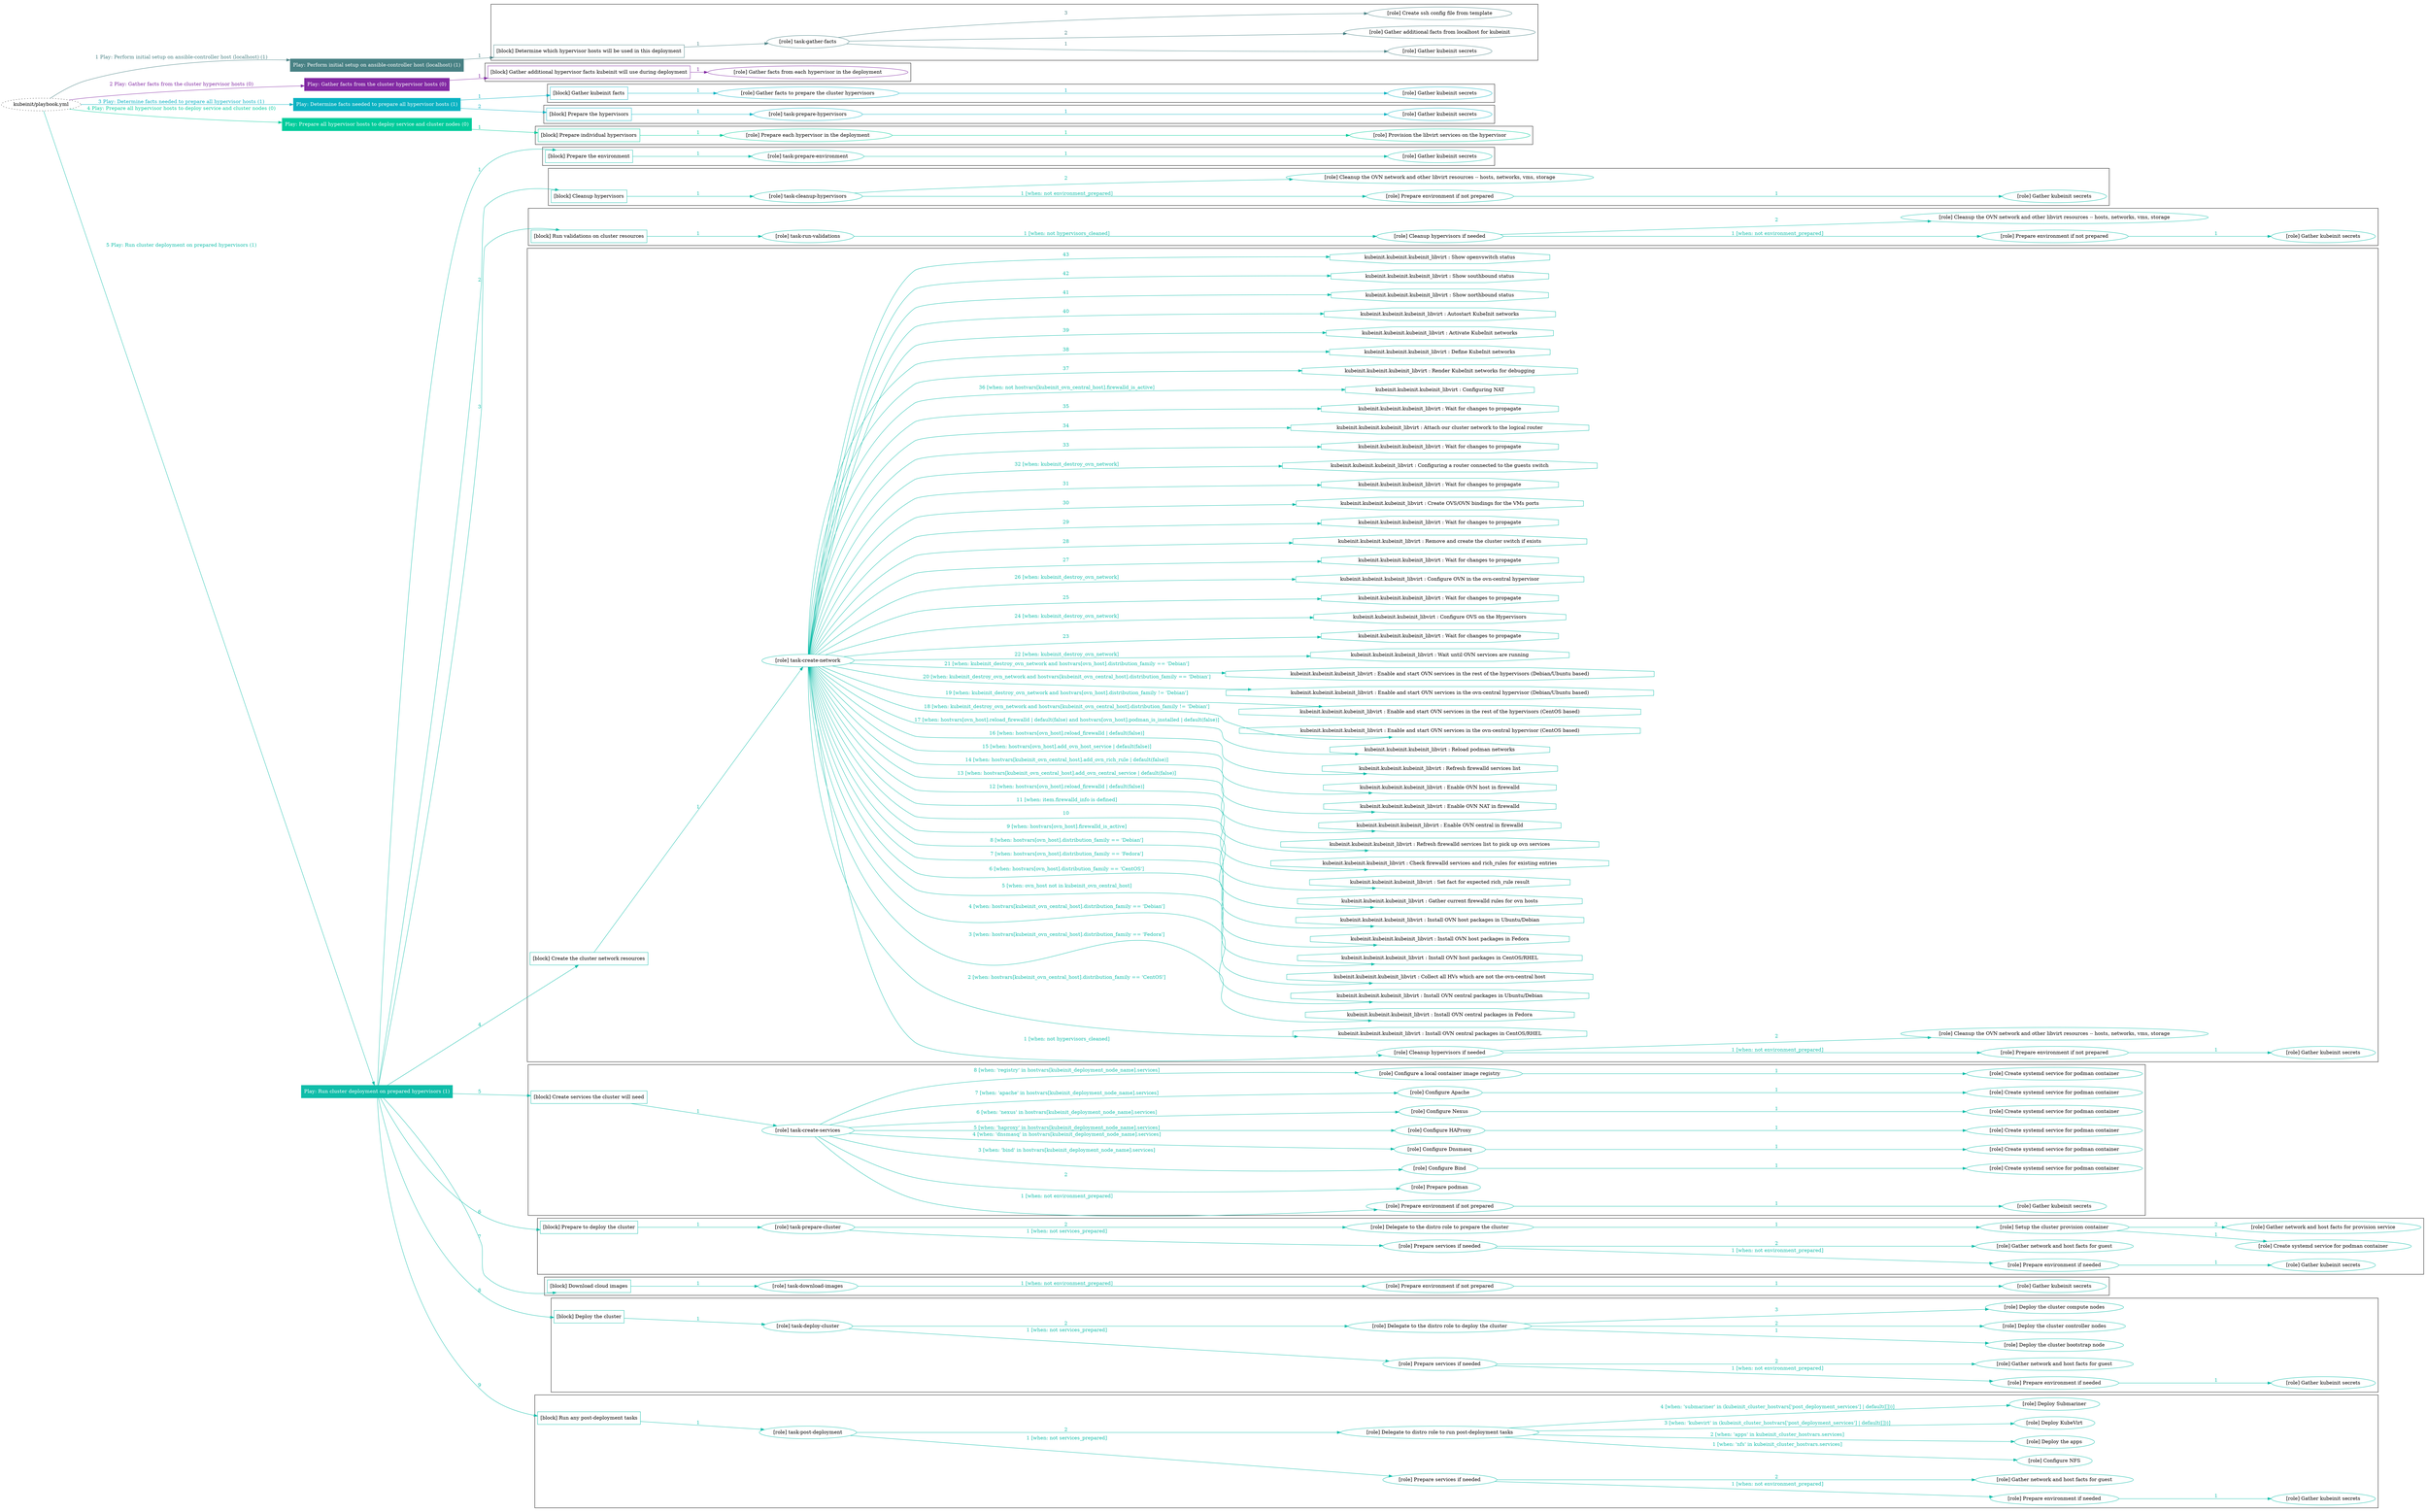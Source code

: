 digraph {
	graph [concentrate=true ordering=in rankdir=LR ratio=fill]
	edge [esep=5 sep=10]
	"kubeinit/playbook.yml" [URL="/home/runner/work/kubeinit/kubeinit/kubeinit/playbook.yml" id=playbook_96aa65f0 style=dotted]
	"kubeinit/playbook.yml" -> play_d4f7e37b [label="1 Play: Perform initial setup on ansible-controller host (localhost) (1)" color="#488184" fontcolor="#488184" id=edge_play_d4f7e37b labeltooltip="1 Play: Perform initial setup on ansible-controller host (localhost) (1)" tooltip="1 Play: Perform initial setup on ansible-controller host (localhost) (1)"]
	subgraph "Play: Perform initial setup on ansible-controller host (localhost) (1)" {
		play_d4f7e37b [label="Play: Perform initial setup on ansible-controller host (localhost) (1)" URL="/home/runner/work/kubeinit/kubeinit/kubeinit/playbook.yml" color="#488184" fontcolor="#ffffff" id=play_d4f7e37b shape=box style=filled tooltip=localhost]
		play_d4f7e37b -> block_f4ee1371 [label=1 color="#488184" fontcolor="#488184" id=edge_block_f4ee1371 labeltooltip=1 tooltip=1]
		subgraph cluster_block_f4ee1371 {
			block_f4ee1371 [label="[block] Determine which hypervisor hosts will be used in this deployment" URL="/home/runner/work/kubeinit/kubeinit/kubeinit/playbook.yml" color="#488184" id=block_f4ee1371 labeltooltip="Determine which hypervisor hosts will be used in this deployment" shape=box tooltip="Determine which hypervisor hosts will be used in this deployment"]
			block_f4ee1371 -> role_bfe7babc [label="1 " color="#488184" fontcolor="#488184" id=edge_role_bfe7babc labeltooltip="1 " tooltip="1 "]
			subgraph "task-gather-facts" {
				role_bfe7babc [label="[role] task-gather-facts" URL="/home/runner/work/kubeinit/kubeinit/kubeinit/playbook.yml" color="#488184" id=role_bfe7babc tooltip="task-gather-facts"]
				role_bfe7babc -> role_16c2f94b [label="1 " color="#488184" fontcolor="#488184" id=edge_role_16c2f94b labeltooltip="1 " tooltip="1 "]
				subgraph "Gather kubeinit secrets" {
					role_16c2f94b [label="[role] Gather kubeinit secrets" URL="/home/runner/.ansible/collections/ansible_collections/kubeinit/kubeinit/roles/kubeinit_prepare/tasks/build_hypervisors_group.yml" color="#488184" id=role_16c2f94b tooltip="Gather kubeinit secrets"]
				}
				role_bfe7babc -> role_e3394424 [label="2 " color="#488184" fontcolor="#488184" id=edge_role_e3394424 labeltooltip="2 " tooltip="2 "]
				subgraph "Gather additional facts from localhost for kubeinit" {
					role_e3394424 [label="[role] Gather additional facts from localhost for kubeinit" URL="/home/runner/.ansible/collections/ansible_collections/kubeinit/kubeinit/roles/kubeinit_prepare/tasks/build_hypervisors_group.yml" color="#488184" id=role_e3394424 tooltip="Gather additional facts from localhost for kubeinit"]
				}
				role_bfe7babc -> role_6c72b9bf [label="3 " color="#488184" fontcolor="#488184" id=edge_role_6c72b9bf labeltooltip="3 " tooltip="3 "]
				subgraph "Create ssh config file from template" {
					role_6c72b9bf [label="[role] Create ssh config file from template" URL="/home/runner/.ansible/collections/ansible_collections/kubeinit/kubeinit/roles/kubeinit_prepare/tasks/build_hypervisors_group.yml" color="#488184" id=role_6c72b9bf tooltip="Create ssh config file from template"]
				}
			}
		}
	}
	"kubeinit/playbook.yml" -> play_30ceabb5 [label="2 Play: Gather facts from the cluster hypervisor hosts (0)" color="#8229a3" fontcolor="#8229a3" id=edge_play_30ceabb5 labeltooltip="2 Play: Gather facts from the cluster hypervisor hosts (0)" tooltip="2 Play: Gather facts from the cluster hypervisor hosts (0)"]
	subgraph "Play: Gather facts from the cluster hypervisor hosts (0)" {
		play_30ceabb5 [label="Play: Gather facts from the cluster hypervisor hosts (0)" URL="/home/runner/work/kubeinit/kubeinit/kubeinit/playbook.yml" color="#8229a3" fontcolor="#ffffff" id=play_30ceabb5 shape=box style=filled tooltip="Play: Gather facts from the cluster hypervisor hosts (0)"]
		play_30ceabb5 -> block_00f75c82 [label=1 color="#8229a3" fontcolor="#8229a3" id=edge_block_00f75c82 labeltooltip=1 tooltip=1]
		subgraph cluster_block_00f75c82 {
			block_00f75c82 [label="[block] Gather additional hypervisor facts kubeinit will use during deployment" URL="/home/runner/work/kubeinit/kubeinit/kubeinit/playbook.yml" color="#8229a3" id=block_00f75c82 labeltooltip="Gather additional hypervisor facts kubeinit will use during deployment" shape=box tooltip="Gather additional hypervisor facts kubeinit will use during deployment"]
			block_00f75c82 -> role_0a83c6c2 [label="1 " color="#8229a3" fontcolor="#8229a3" id=edge_role_0a83c6c2 labeltooltip="1 " tooltip="1 "]
			subgraph "Gather facts from each hypervisor in the deployment" {
				role_0a83c6c2 [label="[role] Gather facts from each hypervisor in the deployment" URL="/home/runner/work/kubeinit/kubeinit/kubeinit/playbook.yml" color="#8229a3" id=role_0a83c6c2 tooltip="Gather facts from each hypervisor in the deployment"]
			}
		}
	}
	"kubeinit/playbook.yml" -> play_3064cb3b [label="3 Play: Determine facts needed to prepare all hypervisor hosts (1)" color="#0ab2c2" fontcolor="#0ab2c2" id=edge_play_3064cb3b labeltooltip="3 Play: Determine facts needed to prepare all hypervisor hosts (1)" tooltip="3 Play: Determine facts needed to prepare all hypervisor hosts (1)"]
	subgraph "Play: Determine facts needed to prepare all hypervisor hosts (1)" {
		play_3064cb3b [label="Play: Determine facts needed to prepare all hypervisor hosts (1)" URL="/home/runner/work/kubeinit/kubeinit/kubeinit/playbook.yml" color="#0ab2c2" fontcolor="#ffffff" id=play_3064cb3b shape=box style=filled tooltip=localhost]
		play_3064cb3b -> block_a8d9878d [label=1 color="#0ab2c2" fontcolor="#0ab2c2" id=edge_block_a8d9878d labeltooltip=1 tooltip=1]
		subgraph cluster_block_a8d9878d {
			block_a8d9878d [label="[block] Gather kubeinit facts" URL="/home/runner/work/kubeinit/kubeinit/kubeinit/playbook.yml" color="#0ab2c2" id=block_a8d9878d labeltooltip="Gather kubeinit facts" shape=box tooltip="Gather kubeinit facts"]
			block_a8d9878d -> role_81a3599f [label="1 " color="#0ab2c2" fontcolor="#0ab2c2" id=edge_role_81a3599f labeltooltip="1 " tooltip="1 "]
			subgraph "Gather facts to prepare the cluster hypervisors" {
				role_81a3599f [label="[role] Gather facts to prepare the cluster hypervisors" URL="/home/runner/work/kubeinit/kubeinit/kubeinit/playbook.yml" color="#0ab2c2" id=role_81a3599f tooltip="Gather facts to prepare the cluster hypervisors"]
				role_81a3599f -> role_f82f92c9 [label="1 " color="#0ab2c2" fontcolor="#0ab2c2" id=edge_role_f82f92c9 labeltooltip="1 " tooltip="1 "]
				subgraph "Gather kubeinit secrets" {
					role_f82f92c9 [label="[role] Gather kubeinit secrets" URL="/home/runner/.ansible/collections/ansible_collections/kubeinit/kubeinit/roles/kubeinit_prepare/tasks/gather_kubeinit_facts.yml" color="#0ab2c2" id=role_f82f92c9 tooltip="Gather kubeinit secrets"]
				}
			}
		}
		play_3064cb3b -> block_61729e48 [label=2 color="#0ab2c2" fontcolor="#0ab2c2" id=edge_block_61729e48 labeltooltip=2 tooltip=2]
		subgraph cluster_block_61729e48 {
			block_61729e48 [label="[block] Prepare the hypervisors" URL="/home/runner/work/kubeinit/kubeinit/kubeinit/playbook.yml" color="#0ab2c2" id=block_61729e48 labeltooltip="Prepare the hypervisors" shape=box tooltip="Prepare the hypervisors"]
			block_61729e48 -> role_e2c9643f [label="1 " color="#0ab2c2" fontcolor="#0ab2c2" id=edge_role_e2c9643f labeltooltip="1 " tooltip="1 "]
			subgraph "task-prepare-hypervisors" {
				role_e2c9643f [label="[role] task-prepare-hypervisors" URL="/home/runner/work/kubeinit/kubeinit/kubeinit/playbook.yml" color="#0ab2c2" id=role_e2c9643f tooltip="task-prepare-hypervisors"]
				role_e2c9643f -> role_40ba2725 [label="1 " color="#0ab2c2" fontcolor="#0ab2c2" id=edge_role_40ba2725 labeltooltip="1 " tooltip="1 "]
				subgraph "Gather kubeinit secrets" {
					role_40ba2725 [label="[role] Gather kubeinit secrets" URL="/home/runner/.ansible/collections/ansible_collections/kubeinit/kubeinit/roles/kubeinit_prepare/tasks/gather_kubeinit_facts.yml" color="#0ab2c2" id=role_40ba2725 tooltip="Gather kubeinit secrets"]
				}
			}
		}
	}
	"kubeinit/playbook.yml" -> play_492c9c01 [label="4 Play: Prepare all hypervisor hosts to deploy service and cluster nodes (0)" color="#00cc9b" fontcolor="#00cc9b" id=edge_play_492c9c01 labeltooltip="4 Play: Prepare all hypervisor hosts to deploy service and cluster nodes (0)" tooltip="4 Play: Prepare all hypervisor hosts to deploy service and cluster nodes (0)"]
	subgraph "Play: Prepare all hypervisor hosts to deploy service and cluster nodes (0)" {
		play_492c9c01 [label="Play: Prepare all hypervisor hosts to deploy service and cluster nodes (0)" URL="/home/runner/work/kubeinit/kubeinit/kubeinit/playbook.yml" color="#00cc9b" fontcolor="#ffffff" id=play_492c9c01 shape=box style=filled tooltip="Play: Prepare all hypervisor hosts to deploy service and cluster nodes (0)"]
		play_492c9c01 -> block_92c893d7 [label=1 color="#00cc9b" fontcolor="#00cc9b" id=edge_block_92c893d7 labeltooltip=1 tooltip=1]
		subgraph cluster_block_92c893d7 {
			block_92c893d7 [label="[block] Prepare individual hypervisors" URL="/home/runner/work/kubeinit/kubeinit/kubeinit/playbook.yml" color="#00cc9b" id=block_92c893d7 labeltooltip="Prepare individual hypervisors" shape=box tooltip="Prepare individual hypervisors"]
			block_92c893d7 -> role_59b789bd [label="1 " color="#00cc9b" fontcolor="#00cc9b" id=edge_role_59b789bd labeltooltip="1 " tooltip="1 "]
			subgraph "Prepare each hypervisor in the deployment" {
				role_59b789bd [label="[role] Prepare each hypervisor in the deployment" URL="/home/runner/work/kubeinit/kubeinit/kubeinit/playbook.yml" color="#00cc9b" id=role_59b789bd tooltip="Prepare each hypervisor in the deployment"]
				role_59b789bd -> role_fc141191 [label="1 " color="#00cc9b" fontcolor="#00cc9b" id=edge_role_fc141191 labeltooltip="1 " tooltip="1 "]
				subgraph "Provision the libvirt services on the hypervisor" {
					role_fc141191 [label="[role] Provision the libvirt services on the hypervisor" URL="/home/runner/.ansible/collections/ansible_collections/kubeinit/kubeinit/roles/kubeinit_prepare/tasks/prepare_hypervisor.yml" color="#00cc9b" id=role_fc141191 tooltip="Provision the libvirt services on the hypervisor"]
				}
			}
		}
	}
	"kubeinit/playbook.yml" -> play_198554f6 [label="5 Play: Run cluster deployment on prepared hypervisors (1)" color="#0fbda9" fontcolor="#0fbda9" id=edge_play_198554f6 labeltooltip="5 Play: Run cluster deployment on prepared hypervisors (1)" tooltip="5 Play: Run cluster deployment on prepared hypervisors (1)"]
	subgraph "Play: Run cluster deployment on prepared hypervisors (1)" {
		play_198554f6 [label="Play: Run cluster deployment on prepared hypervisors (1)" URL="/home/runner/work/kubeinit/kubeinit/kubeinit/playbook.yml" color="#0fbda9" fontcolor="#ffffff" id=play_198554f6 shape=box style=filled tooltip=localhost]
		play_198554f6 -> block_926f2b25 [label=1 color="#0fbda9" fontcolor="#0fbda9" id=edge_block_926f2b25 labeltooltip=1 tooltip=1]
		subgraph cluster_block_926f2b25 {
			block_926f2b25 [label="[block] Prepare the environment" URL="/home/runner/work/kubeinit/kubeinit/kubeinit/playbook.yml" color="#0fbda9" id=block_926f2b25 labeltooltip="Prepare the environment" shape=box tooltip="Prepare the environment"]
			block_926f2b25 -> role_358a609f [label="1 " color="#0fbda9" fontcolor="#0fbda9" id=edge_role_358a609f labeltooltip="1 " tooltip="1 "]
			subgraph "task-prepare-environment" {
				role_358a609f [label="[role] task-prepare-environment" URL="/home/runner/work/kubeinit/kubeinit/kubeinit/playbook.yml" color="#0fbda9" id=role_358a609f tooltip="task-prepare-environment"]
				role_358a609f -> role_ce4bc54e [label="1 " color="#0fbda9" fontcolor="#0fbda9" id=edge_role_ce4bc54e labeltooltip="1 " tooltip="1 "]
				subgraph "Gather kubeinit secrets" {
					role_ce4bc54e [label="[role] Gather kubeinit secrets" URL="/home/runner/.ansible/collections/ansible_collections/kubeinit/kubeinit/roles/kubeinit_prepare/tasks/gather_kubeinit_facts.yml" color="#0fbda9" id=role_ce4bc54e tooltip="Gather kubeinit secrets"]
				}
			}
		}
		play_198554f6 -> block_a0eb60ca [label=2 color="#0fbda9" fontcolor="#0fbda9" id=edge_block_a0eb60ca labeltooltip=2 tooltip=2]
		subgraph cluster_block_a0eb60ca {
			block_a0eb60ca [label="[block] Cleanup hypervisors" URL="/home/runner/work/kubeinit/kubeinit/kubeinit/playbook.yml" color="#0fbda9" id=block_a0eb60ca labeltooltip="Cleanup hypervisors" shape=box tooltip="Cleanup hypervisors"]
			block_a0eb60ca -> role_51a2f49a [label="1 " color="#0fbda9" fontcolor="#0fbda9" id=edge_role_51a2f49a labeltooltip="1 " tooltip="1 "]
			subgraph "task-cleanup-hypervisors" {
				role_51a2f49a [label="[role] task-cleanup-hypervisors" URL="/home/runner/work/kubeinit/kubeinit/kubeinit/playbook.yml" color="#0fbda9" id=role_51a2f49a tooltip="task-cleanup-hypervisors"]
				role_51a2f49a -> role_9e07e1b5 [label="1 [when: not environment_prepared]" color="#0fbda9" fontcolor="#0fbda9" id=edge_role_9e07e1b5 labeltooltip="1 [when: not environment_prepared]" tooltip="1 [when: not environment_prepared]"]
				subgraph "Prepare environment if not prepared" {
					role_9e07e1b5 [label="[role] Prepare environment if not prepared" URL="/home/runner/.ansible/collections/ansible_collections/kubeinit/kubeinit/roles/kubeinit_prepare/tasks/cleanup_hypervisors.yml" color="#0fbda9" id=role_9e07e1b5 tooltip="Prepare environment if not prepared"]
					role_9e07e1b5 -> role_2f03dec6 [label="1 " color="#0fbda9" fontcolor="#0fbda9" id=edge_role_2f03dec6 labeltooltip="1 " tooltip="1 "]
					subgraph "Gather kubeinit secrets" {
						role_2f03dec6 [label="[role] Gather kubeinit secrets" URL="/home/runner/.ansible/collections/ansible_collections/kubeinit/kubeinit/roles/kubeinit_prepare/tasks/gather_kubeinit_facts.yml" color="#0fbda9" id=role_2f03dec6 tooltip="Gather kubeinit secrets"]
					}
				}
				role_51a2f49a -> role_42a7d1b8 [label="2 " color="#0fbda9" fontcolor="#0fbda9" id=edge_role_42a7d1b8 labeltooltip="2 " tooltip="2 "]
				subgraph "Cleanup the OVN network and other libvirt resources -- hosts, networks, vms, storage" {
					role_42a7d1b8 [label="[role] Cleanup the OVN network and other libvirt resources -- hosts, networks, vms, storage" URL="/home/runner/.ansible/collections/ansible_collections/kubeinit/kubeinit/roles/kubeinit_prepare/tasks/cleanup_hypervisors.yml" color="#0fbda9" id=role_42a7d1b8 tooltip="Cleanup the OVN network and other libvirt resources -- hosts, networks, vms, storage"]
				}
			}
		}
		play_198554f6 -> block_ee2c954f [label=3 color="#0fbda9" fontcolor="#0fbda9" id=edge_block_ee2c954f labeltooltip=3 tooltip=3]
		subgraph cluster_block_ee2c954f {
			block_ee2c954f [label="[block] Run validations on cluster resources" URL="/home/runner/work/kubeinit/kubeinit/kubeinit/playbook.yml" color="#0fbda9" id=block_ee2c954f labeltooltip="Run validations on cluster resources" shape=box tooltip="Run validations on cluster resources"]
			block_ee2c954f -> role_f41bc6b1 [label="1 " color="#0fbda9" fontcolor="#0fbda9" id=edge_role_f41bc6b1 labeltooltip="1 " tooltip="1 "]
			subgraph "task-run-validations" {
				role_f41bc6b1 [label="[role] task-run-validations" URL="/home/runner/work/kubeinit/kubeinit/kubeinit/playbook.yml" color="#0fbda9" id=role_f41bc6b1 tooltip="task-run-validations"]
				role_f41bc6b1 -> role_9fcdde67 [label="1 [when: not hypervisors_cleaned]" color="#0fbda9" fontcolor="#0fbda9" id=edge_role_9fcdde67 labeltooltip="1 [when: not hypervisors_cleaned]" tooltip="1 [when: not hypervisors_cleaned]"]
				subgraph "Cleanup hypervisors if needed" {
					role_9fcdde67 [label="[role] Cleanup hypervisors if needed" URL="/home/runner/.ansible/collections/ansible_collections/kubeinit/kubeinit/roles/kubeinit_validations/tasks/main.yml" color="#0fbda9" id=role_9fcdde67 tooltip="Cleanup hypervisors if needed"]
					role_9fcdde67 -> role_ce35ddfe [label="1 [when: not environment_prepared]" color="#0fbda9" fontcolor="#0fbda9" id=edge_role_ce35ddfe labeltooltip="1 [when: not environment_prepared]" tooltip="1 [when: not environment_prepared]"]
					subgraph "Prepare environment if not prepared" {
						role_ce35ddfe [label="[role] Prepare environment if not prepared" URL="/home/runner/.ansible/collections/ansible_collections/kubeinit/kubeinit/roles/kubeinit_prepare/tasks/cleanup_hypervisors.yml" color="#0fbda9" id=role_ce35ddfe tooltip="Prepare environment if not prepared"]
						role_ce35ddfe -> role_b230fcd8 [label="1 " color="#0fbda9" fontcolor="#0fbda9" id=edge_role_b230fcd8 labeltooltip="1 " tooltip="1 "]
						subgraph "Gather kubeinit secrets" {
							role_b230fcd8 [label="[role] Gather kubeinit secrets" URL="/home/runner/.ansible/collections/ansible_collections/kubeinit/kubeinit/roles/kubeinit_prepare/tasks/gather_kubeinit_facts.yml" color="#0fbda9" id=role_b230fcd8 tooltip="Gather kubeinit secrets"]
						}
					}
					role_9fcdde67 -> role_e01a8172 [label="2 " color="#0fbda9" fontcolor="#0fbda9" id=edge_role_e01a8172 labeltooltip="2 " tooltip="2 "]
					subgraph "Cleanup the OVN network and other libvirt resources -- hosts, networks, vms, storage" {
						role_e01a8172 [label="[role] Cleanup the OVN network and other libvirt resources -- hosts, networks, vms, storage" URL="/home/runner/.ansible/collections/ansible_collections/kubeinit/kubeinit/roles/kubeinit_prepare/tasks/cleanup_hypervisors.yml" color="#0fbda9" id=role_e01a8172 tooltip="Cleanup the OVN network and other libvirt resources -- hosts, networks, vms, storage"]
					}
				}
			}
		}
		play_198554f6 -> block_4ccdd5c9 [label=4 color="#0fbda9" fontcolor="#0fbda9" id=edge_block_4ccdd5c9 labeltooltip=4 tooltip=4]
		subgraph cluster_block_4ccdd5c9 {
			block_4ccdd5c9 [label="[block] Create the cluster network resources" URL="/home/runner/work/kubeinit/kubeinit/kubeinit/playbook.yml" color="#0fbda9" id=block_4ccdd5c9 labeltooltip="Create the cluster network resources" shape=box tooltip="Create the cluster network resources"]
			block_4ccdd5c9 -> role_f1747ef6 [label="1 " color="#0fbda9" fontcolor="#0fbda9" id=edge_role_f1747ef6 labeltooltip="1 " tooltip="1 "]
			subgraph "task-create-network" {
				role_f1747ef6 [label="[role] task-create-network" URL="/home/runner/work/kubeinit/kubeinit/kubeinit/playbook.yml" color="#0fbda9" id=role_f1747ef6 tooltip="task-create-network"]
				role_f1747ef6 -> role_7c4e7cf2 [label="1 [when: not hypervisors_cleaned]" color="#0fbda9" fontcolor="#0fbda9" id=edge_role_7c4e7cf2 labeltooltip="1 [when: not hypervisors_cleaned]" tooltip="1 [when: not hypervisors_cleaned]"]
				subgraph "Cleanup hypervisors if needed" {
					role_7c4e7cf2 [label="[role] Cleanup hypervisors if needed" URL="/home/runner/.ansible/collections/ansible_collections/kubeinit/kubeinit/roles/kubeinit_libvirt/tasks/create_network.yml" color="#0fbda9" id=role_7c4e7cf2 tooltip="Cleanup hypervisors if needed"]
					role_7c4e7cf2 -> role_1f325f10 [label="1 [when: not environment_prepared]" color="#0fbda9" fontcolor="#0fbda9" id=edge_role_1f325f10 labeltooltip="1 [when: not environment_prepared]" tooltip="1 [when: not environment_prepared]"]
					subgraph "Prepare environment if not prepared" {
						role_1f325f10 [label="[role] Prepare environment if not prepared" URL="/home/runner/.ansible/collections/ansible_collections/kubeinit/kubeinit/roles/kubeinit_prepare/tasks/cleanup_hypervisors.yml" color="#0fbda9" id=role_1f325f10 tooltip="Prepare environment if not prepared"]
						role_1f325f10 -> role_d7ff6caf [label="1 " color="#0fbda9" fontcolor="#0fbda9" id=edge_role_d7ff6caf labeltooltip="1 " tooltip="1 "]
						subgraph "Gather kubeinit secrets" {
							role_d7ff6caf [label="[role] Gather kubeinit secrets" URL="/home/runner/.ansible/collections/ansible_collections/kubeinit/kubeinit/roles/kubeinit_prepare/tasks/gather_kubeinit_facts.yml" color="#0fbda9" id=role_d7ff6caf tooltip="Gather kubeinit secrets"]
						}
					}
					role_7c4e7cf2 -> role_b02151c2 [label="2 " color="#0fbda9" fontcolor="#0fbda9" id=edge_role_b02151c2 labeltooltip="2 " tooltip="2 "]
					subgraph "Cleanup the OVN network and other libvirt resources -- hosts, networks, vms, storage" {
						role_b02151c2 [label="[role] Cleanup the OVN network and other libvirt resources -- hosts, networks, vms, storage" URL="/home/runner/.ansible/collections/ansible_collections/kubeinit/kubeinit/roles/kubeinit_prepare/tasks/cleanup_hypervisors.yml" color="#0fbda9" id=role_b02151c2 tooltip="Cleanup the OVN network and other libvirt resources -- hosts, networks, vms, storage"]
					}
				}
				task_7530a61d [label="kubeinit.kubeinit.kubeinit_libvirt : Install OVN central packages in CentOS/RHEL" URL="/home/runner/.ansible/collections/ansible_collections/kubeinit/kubeinit/roles/kubeinit_libvirt/tasks/create_network.yml" color="#0fbda9" id=task_7530a61d shape=octagon tooltip="kubeinit.kubeinit.kubeinit_libvirt : Install OVN central packages in CentOS/RHEL"]
				role_f1747ef6 -> task_7530a61d [label="2 [when: hostvars[kubeinit_ovn_central_host].distribution_family == 'CentOS']" color="#0fbda9" fontcolor="#0fbda9" id=edge_task_7530a61d labeltooltip="2 [when: hostvars[kubeinit_ovn_central_host].distribution_family == 'CentOS']" tooltip="2 [when: hostvars[kubeinit_ovn_central_host].distribution_family == 'CentOS']"]
				task_b95a1913 [label="kubeinit.kubeinit.kubeinit_libvirt : Install OVN central packages in Fedora" URL="/home/runner/.ansible/collections/ansible_collections/kubeinit/kubeinit/roles/kubeinit_libvirt/tasks/create_network.yml" color="#0fbda9" id=task_b95a1913 shape=octagon tooltip="kubeinit.kubeinit.kubeinit_libvirt : Install OVN central packages in Fedora"]
				role_f1747ef6 -> task_b95a1913 [label="3 [when: hostvars[kubeinit_ovn_central_host].distribution_family == 'Fedora']" color="#0fbda9" fontcolor="#0fbda9" id=edge_task_b95a1913 labeltooltip="3 [when: hostvars[kubeinit_ovn_central_host].distribution_family == 'Fedora']" tooltip="3 [when: hostvars[kubeinit_ovn_central_host].distribution_family == 'Fedora']"]
				task_909a6520 [label="kubeinit.kubeinit.kubeinit_libvirt : Install OVN central packages in Ubuntu/Debian" URL="/home/runner/.ansible/collections/ansible_collections/kubeinit/kubeinit/roles/kubeinit_libvirt/tasks/create_network.yml" color="#0fbda9" id=task_909a6520 shape=octagon tooltip="kubeinit.kubeinit.kubeinit_libvirt : Install OVN central packages in Ubuntu/Debian"]
				role_f1747ef6 -> task_909a6520 [label="4 [when: hostvars[kubeinit_ovn_central_host].distribution_family == 'Debian']" color="#0fbda9" fontcolor="#0fbda9" id=edge_task_909a6520 labeltooltip="4 [when: hostvars[kubeinit_ovn_central_host].distribution_family == 'Debian']" tooltip="4 [when: hostvars[kubeinit_ovn_central_host].distribution_family == 'Debian']"]
				task_c73ed696 [label="kubeinit.kubeinit.kubeinit_libvirt : Collect all HVs which are not the ovn-central host" URL="/home/runner/.ansible/collections/ansible_collections/kubeinit/kubeinit/roles/kubeinit_libvirt/tasks/create_network.yml" color="#0fbda9" id=task_c73ed696 shape=octagon tooltip="kubeinit.kubeinit.kubeinit_libvirt : Collect all HVs which are not the ovn-central host"]
				role_f1747ef6 -> task_c73ed696 [label="5 [when: ovn_host not in kubeinit_ovn_central_host]" color="#0fbda9" fontcolor="#0fbda9" id=edge_task_c73ed696 labeltooltip="5 [when: ovn_host not in kubeinit_ovn_central_host]" tooltip="5 [when: ovn_host not in kubeinit_ovn_central_host]"]
				task_7f824fcf [label="kubeinit.kubeinit.kubeinit_libvirt : Install OVN host packages in CentOS/RHEL" URL="/home/runner/.ansible/collections/ansible_collections/kubeinit/kubeinit/roles/kubeinit_libvirt/tasks/create_network.yml" color="#0fbda9" id=task_7f824fcf shape=octagon tooltip="kubeinit.kubeinit.kubeinit_libvirt : Install OVN host packages in CentOS/RHEL"]
				role_f1747ef6 -> task_7f824fcf [label="6 [when: hostvars[ovn_host].distribution_family == 'CentOS']" color="#0fbda9" fontcolor="#0fbda9" id=edge_task_7f824fcf labeltooltip="6 [when: hostvars[ovn_host].distribution_family == 'CentOS']" tooltip="6 [when: hostvars[ovn_host].distribution_family == 'CentOS']"]
				task_c85e4a47 [label="kubeinit.kubeinit.kubeinit_libvirt : Install OVN host packages in Fedora" URL="/home/runner/.ansible/collections/ansible_collections/kubeinit/kubeinit/roles/kubeinit_libvirt/tasks/create_network.yml" color="#0fbda9" id=task_c85e4a47 shape=octagon tooltip="kubeinit.kubeinit.kubeinit_libvirt : Install OVN host packages in Fedora"]
				role_f1747ef6 -> task_c85e4a47 [label="7 [when: hostvars[ovn_host].distribution_family == 'Fedora']" color="#0fbda9" fontcolor="#0fbda9" id=edge_task_c85e4a47 labeltooltip="7 [when: hostvars[ovn_host].distribution_family == 'Fedora']" tooltip="7 [when: hostvars[ovn_host].distribution_family == 'Fedora']"]
				task_8fa4951d [label="kubeinit.kubeinit.kubeinit_libvirt : Install OVN host packages in Ubuntu/Debian" URL="/home/runner/.ansible/collections/ansible_collections/kubeinit/kubeinit/roles/kubeinit_libvirt/tasks/create_network.yml" color="#0fbda9" id=task_8fa4951d shape=octagon tooltip="kubeinit.kubeinit.kubeinit_libvirt : Install OVN host packages in Ubuntu/Debian"]
				role_f1747ef6 -> task_8fa4951d [label="8 [when: hostvars[ovn_host].distribution_family == 'Debian']" color="#0fbda9" fontcolor="#0fbda9" id=edge_task_8fa4951d labeltooltip="8 [when: hostvars[ovn_host].distribution_family == 'Debian']" tooltip="8 [when: hostvars[ovn_host].distribution_family == 'Debian']"]
				task_fd79ea24 [label="kubeinit.kubeinit.kubeinit_libvirt : Gather current firewalld rules for ovn hosts" URL="/home/runner/.ansible/collections/ansible_collections/kubeinit/kubeinit/roles/kubeinit_libvirt/tasks/create_network.yml" color="#0fbda9" id=task_fd79ea24 shape=octagon tooltip="kubeinit.kubeinit.kubeinit_libvirt : Gather current firewalld rules for ovn hosts"]
				role_f1747ef6 -> task_fd79ea24 [label="9 [when: hostvars[ovn_host].firewalld_is_active]" color="#0fbda9" fontcolor="#0fbda9" id=edge_task_fd79ea24 labeltooltip="9 [when: hostvars[ovn_host].firewalld_is_active]" tooltip="9 [when: hostvars[ovn_host].firewalld_is_active]"]
				task_3702bd2e [label="kubeinit.kubeinit.kubeinit_libvirt : Set fact for expected rich_rule result" URL="/home/runner/.ansible/collections/ansible_collections/kubeinit/kubeinit/roles/kubeinit_libvirt/tasks/create_network.yml" color="#0fbda9" id=task_3702bd2e shape=octagon tooltip="kubeinit.kubeinit.kubeinit_libvirt : Set fact for expected rich_rule result"]
				role_f1747ef6 -> task_3702bd2e [label="10 " color="#0fbda9" fontcolor="#0fbda9" id=edge_task_3702bd2e labeltooltip="10 " tooltip="10 "]
				task_5181f746 [label="kubeinit.kubeinit.kubeinit_libvirt : Check firewalld services and rich_rules for existing entries" URL="/home/runner/.ansible/collections/ansible_collections/kubeinit/kubeinit/roles/kubeinit_libvirt/tasks/create_network.yml" color="#0fbda9" id=task_5181f746 shape=octagon tooltip="kubeinit.kubeinit.kubeinit_libvirt : Check firewalld services and rich_rules for existing entries"]
				role_f1747ef6 -> task_5181f746 [label="11 [when: item.firewalld_info is defined]" color="#0fbda9" fontcolor="#0fbda9" id=edge_task_5181f746 labeltooltip="11 [when: item.firewalld_info is defined]" tooltip="11 [when: item.firewalld_info is defined]"]
				task_c315f536 [label="kubeinit.kubeinit.kubeinit_libvirt : Refresh firewalld services list to pick up ovn services" URL="/home/runner/.ansible/collections/ansible_collections/kubeinit/kubeinit/roles/kubeinit_libvirt/tasks/create_network.yml" color="#0fbda9" id=task_c315f536 shape=octagon tooltip="kubeinit.kubeinit.kubeinit_libvirt : Refresh firewalld services list to pick up ovn services"]
				role_f1747ef6 -> task_c315f536 [label="12 [when: hostvars[ovn_host].reload_firewalld | default(false)]" color="#0fbda9" fontcolor="#0fbda9" id=edge_task_c315f536 labeltooltip="12 [when: hostvars[ovn_host].reload_firewalld | default(false)]" tooltip="12 [when: hostvars[ovn_host].reload_firewalld | default(false)]"]
				task_d3210265 [label="kubeinit.kubeinit.kubeinit_libvirt : Enable OVN central in firewalld" URL="/home/runner/.ansible/collections/ansible_collections/kubeinit/kubeinit/roles/kubeinit_libvirt/tasks/create_network.yml" color="#0fbda9" id=task_d3210265 shape=octagon tooltip="kubeinit.kubeinit.kubeinit_libvirt : Enable OVN central in firewalld"]
				role_f1747ef6 -> task_d3210265 [label="13 [when: hostvars[kubeinit_ovn_central_host].add_ovn_central_service | default(false)]" color="#0fbda9" fontcolor="#0fbda9" id=edge_task_d3210265 labeltooltip="13 [when: hostvars[kubeinit_ovn_central_host].add_ovn_central_service | default(false)]" tooltip="13 [when: hostvars[kubeinit_ovn_central_host].add_ovn_central_service | default(false)]"]
				task_a1e6a2c0 [label="kubeinit.kubeinit.kubeinit_libvirt : Enable OVN NAT in firewalld" URL="/home/runner/.ansible/collections/ansible_collections/kubeinit/kubeinit/roles/kubeinit_libvirt/tasks/create_network.yml" color="#0fbda9" id=task_a1e6a2c0 shape=octagon tooltip="kubeinit.kubeinit.kubeinit_libvirt : Enable OVN NAT in firewalld"]
				role_f1747ef6 -> task_a1e6a2c0 [label="14 [when: hostvars[kubeinit_ovn_central_host].add_ovn_rich_rule | default(false)]" color="#0fbda9" fontcolor="#0fbda9" id=edge_task_a1e6a2c0 labeltooltip="14 [when: hostvars[kubeinit_ovn_central_host].add_ovn_rich_rule | default(false)]" tooltip="14 [when: hostvars[kubeinit_ovn_central_host].add_ovn_rich_rule | default(false)]"]
				task_8b425f03 [label="kubeinit.kubeinit.kubeinit_libvirt : Enable OVN host in firewalld" URL="/home/runner/.ansible/collections/ansible_collections/kubeinit/kubeinit/roles/kubeinit_libvirt/tasks/create_network.yml" color="#0fbda9" id=task_8b425f03 shape=octagon tooltip="kubeinit.kubeinit.kubeinit_libvirt : Enable OVN host in firewalld"]
				role_f1747ef6 -> task_8b425f03 [label="15 [when: hostvars[ovn_host].add_ovn_host_service | default(false)]" color="#0fbda9" fontcolor="#0fbda9" id=edge_task_8b425f03 labeltooltip="15 [when: hostvars[ovn_host].add_ovn_host_service | default(false)]" tooltip="15 [when: hostvars[ovn_host].add_ovn_host_service | default(false)]"]
				task_7804800a [label="kubeinit.kubeinit.kubeinit_libvirt : Refresh firewalld services list" URL="/home/runner/.ansible/collections/ansible_collections/kubeinit/kubeinit/roles/kubeinit_libvirt/tasks/create_network.yml" color="#0fbda9" id=task_7804800a shape=octagon tooltip="kubeinit.kubeinit.kubeinit_libvirt : Refresh firewalld services list"]
				role_f1747ef6 -> task_7804800a [label="16 [when: hostvars[ovn_host].reload_firewalld | default(false)]" color="#0fbda9" fontcolor="#0fbda9" id=edge_task_7804800a labeltooltip="16 [when: hostvars[ovn_host].reload_firewalld | default(false)]" tooltip="16 [when: hostvars[ovn_host].reload_firewalld | default(false)]"]
				task_e2208c9f [label="kubeinit.kubeinit.kubeinit_libvirt : Reload podman networks" URL="/home/runner/.ansible/collections/ansible_collections/kubeinit/kubeinit/roles/kubeinit_libvirt/tasks/create_network.yml" color="#0fbda9" id=task_e2208c9f shape=octagon tooltip="kubeinit.kubeinit.kubeinit_libvirt : Reload podman networks"]
				role_f1747ef6 -> task_e2208c9f [label="17 [when: hostvars[ovn_host].reload_firewalld | default(false) and hostvars[ovn_host].podman_is_installed | default(false)]" color="#0fbda9" fontcolor="#0fbda9" id=edge_task_e2208c9f labeltooltip="17 [when: hostvars[ovn_host].reload_firewalld | default(false) and hostvars[ovn_host].podman_is_installed | default(false)]" tooltip="17 [when: hostvars[ovn_host].reload_firewalld | default(false) and hostvars[ovn_host].podman_is_installed | default(false)]"]
				task_208ff480 [label="kubeinit.kubeinit.kubeinit_libvirt : Enable and start OVN services in the ovn-central hypervisor (CentOS based)" URL="/home/runner/.ansible/collections/ansible_collections/kubeinit/kubeinit/roles/kubeinit_libvirt/tasks/create_network.yml" color="#0fbda9" id=task_208ff480 shape=octagon tooltip="kubeinit.kubeinit.kubeinit_libvirt : Enable and start OVN services in the ovn-central hypervisor (CentOS based)"]
				role_f1747ef6 -> task_208ff480 [label="18 [when: kubeinit_destroy_ovn_network and hostvars[kubeinit_ovn_central_host].distribution_family != 'Debian']" color="#0fbda9" fontcolor="#0fbda9" id=edge_task_208ff480 labeltooltip="18 [when: kubeinit_destroy_ovn_network and hostvars[kubeinit_ovn_central_host].distribution_family != 'Debian']" tooltip="18 [when: kubeinit_destroy_ovn_network and hostvars[kubeinit_ovn_central_host].distribution_family != 'Debian']"]
				task_b766f9cc [label="kubeinit.kubeinit.kubeinit_libvirt : Enable and start OVN services in the rest of the hypervisors (CentOS based)" URL="/home/runner/.ansible/collections/ansible_collections/kubeinit/kubeinit/roles/kubeinit_libvirt/tasks/create_network.yml" color="#0fbda9" id=task_b766f9cc shape=octagon tooltip="kubeinit.kubeinit.kubeinit_libvirt : Enable and start OVN services in the rest of the hypervisors (CentOS based)"]
				role_f1747ef6 -> task_b766f9cc [label="19 [when: kubeinit_destroy_ovn_network and hostvars[ovn_host].distribution_family != 'Debian']" color="#0fbda9" fontcolor="#0fbda9" id=edge_task_b766f9cc labeltooltip="19 [when: kubeinit_destroy_ovn_network and hostvars[ovn_host].distribution_family != 'Debian']" tooltip="19 [when: kubeinit_destroy_ovn_network and hostvars[ovn_host].distribution_family != 'Debian']"]
				task_adf84efa [label="kubeinit.kubeinit.kubeinit_libvirt : Enable and start OVN services in the ovn-central hypervisor (Debian/Ubuntu based)" URL="/home/runner/.ansible/collections/ansible_collections/kubeinit/kubeinit/roles/kubeinit_libvirt/tasks/create_network.yml" color="#0fbda9" id=task_adf84efa shape=octagon tooltip="kubeinit.kubeinit.kubeinit_libvirt : Enable and start OVN services in the ovn-central hypervisor (Debian/Ubuntu based)"]
				role_f1747ef6 -> task_adf84efa [label="20 [when: kubeinit_destroy_ovn_network and hostvars[kubeinit_ovn_central_host].distribution_family == 'Debian']" color="#0fbda9" fontcolor="#0fbda9" id=edge_task_adf84efa labeltooltip="20 [when: kubeinit_destroy_ovn_network and hostvars[kubeinit_ovn_central_host].distribution_family == 'Debian']" tooltip="20 [when: kubeinit_destroy_ovn_network and hostvars[kubeinit_ovn_central_host].distribution_family == 'Debian']"]
				task_742397bc [label="kubeinit.kubeinit.kubeinit_libvirt : Enable and start OVN services in the rest of the hypervisors (Debian/Ubuntu based)" URL="/home/runner/.ansible/collections/ansible_collections/kubeinit/kubeinit/roles/kubeinit_libvirt/tasks/create_network.yml" color="#0fbda9" id=task_742397bc shape=octagon tooltip="kubeinit.kubeinit.kubeinit_libvirt : Enable and start OVN services in the rest of the hypervisors (Debian/Ubuntu based)"]
				role_f1747ef6 -> task_742397bc [label="21 [when: kubeinit_destroy_ovn_network and hostvars[ovn_host].distribution_family == 'Debian']" color="#0fbda9" fontcolor="#0fbda9" id=edge_task_742397bc labeltooltip="21 [when: kubeinit_destroy_ovn_network and hostvars[ovn_host].distribution_family == 'Debian']" tooltip="21 [when: kubeinit_destroy_ovn_network and hostvars[ovn_host].distribution_family == 'Debian']"]
				task_c5348a7a [label="kubeinit.kubeinit.kubeinit_libvirt : Wait until OVN services are running" URL="/home/runner/.ansible/collections/ansible_collections/kubeinit/kubeinit/roles/kubeinit_libvirt/tasks/create_network.yml" color="#0fbda9" id=task_c5348a7a shape=octagon tooltip="kubeinit.kubeinit.kubeinit_libvirt : Wait until OVN services are running"]
				role_f1747ef6 -> task_c5348a7a [label="22 [when: kubeinit_destroy_ovn_network]" color="#0fbda9" fontcolor="#0fbda9" id=edge_task_c5348a7a labeltooltip="22 [when: kubeinit_destroy_ovn_network]" tooltip="22 [when: kubeinit_destroy_ovn_network]"]
				task_57cd652b [label="kubeinit.kubeinit.kubeinit_libvirt : Wait for changes to propagate" URL="/home/runner/.ansible/collections/ansible_collections/kubeinit/kubeinit/roles/kubeinit_libvirt/tasks/create_network.yml" color="#0fbda9" id=task_57cd652b shape=octagon tooltip="kubeinit.kubeinit.kubeinit_libvirt : Wait for changes to propagate"]
				role_f1747ef6 -> task_57cd652b [label="23 " color="#0fbda9" fontcolor="#0fbda9" id=edge_task_57cd652b labeltooltip="23 " tooltip="23 "]
				task_9a9120b0 [label="kubeinit.kubeinit.kubeinit_libvirt : Configure OVS on the Hypervisors" URL="/home/runner/.ansible/collections/ansible_collections/kubeinit/kubeinit/roles/kubeinit_libvirt/tasks/create_network.yml" color="#0fbda9" id=task_9a9120b0 shape=octagon tooltip="kubeinit.kubeinit.kubeinit_libvirt : Configure OVS on the Hypervisors"]
				role_f1747ef6 -> task_9a9120b0 [label="24 [when: kubeinit_destroy_ovn_network]" color="#0fbda9" fontcolor="#0fbda9" id=edge_task_9a9120b0 labeltooltip="24 [when: kubeinit_destroy_ovn_network]" tooltip="24 [when: kubeinit_destroy_ovn_network]"]
				task_78735d68 [label="kubeinit.kubeinit.kubeinit_libvirt : Wait for changes to propagate" URL="/home/runner/.ansible/collections/ansible_collections/kubeinit/kubeinit/roles/kubeinit_libvirt/tasks/create_network.yml" color="#0fbda9" id=task_78735d68 shape=octagon tooltip="kubeinit.kubeinit.kubeinit_libvirt : Wait for changes to propagate"]
				role_f1747ef6 -> task_78735d68 [label="25 " color="#0fbda9" fontcolor="#0fbda9" id=edge_task_78735d68 labeltooltip="25 " tooltip="25 "]
				task_2ed1ee3d [label="kubeinit.kubeinit.kubeinit_libvirt : Configure OVN in the ovn-central hypervisor" URL="/home/runner/.ansible/collections/ansible_collections/kubeinit/kubeinit/roles/kubeinit_libvirt/tasks/create_network.yml" color="#0fbda9" id=task_2ed1ee3d shape=octagon tooltip="kubeinit.kubeinit.kubeinit_libvirt : Configure OVN in the ovn-central hypervisor"]
				role_f1747ef6 -> task_2ed1ee3d [label="26 [when: kubeinit_destroy_ovn_network]" color="#0fbda9" fontcolor="#0fbda9" id=edge_task_2ed1ee3d labeltooltip="26 [when: kubeinit_destroy_ovn_network]" tooltip="26 [when: kubeinit_destroy_ovn_network]"]
				task_266b9d7f [label="kubeinit.kubeinit.kubeinit_libvirt : Wait for changes to propagate" URL="/home/runner/.ansible/collections/ansible_collections/kubeinit/kubeinit/roles/kubeinit_libvirt/tasks/create_network.yml" color="#0fbda9" id=task_266b9d7f shape=octagon tooltip="kubeinit.kubeinit.kubeinit_libvirt : Wait for changes to propagate"]
				role_f1747ef6 -> task_266b9d7f [label="27 " color="#0fbda9" fontcolor="#0fbda9" id=edge_task_266b9d7f labeltooltip="27 " tooltip="27 "]
				task_3db5ac21 [label="kubeinit.kubeinit.kubeinit_libvirt : Remove and create the cluster switch if exists" URL="/home/runner/.ansible/collections/ansible_collections/kubeinit/kubeinit/roles/kubeinit_libvirt/tasks/create_network.yml" color="#0fbda9" id=task_3db5ac21 shape=octagon tooltip="kubeinit.kubeinit.kubeinit_libvirt : Remove and create the cluster switch if exists"]
				role_f1747ef6 -> task_3db5ac21 [label="28 " color="#0fbda9" fontcolor="#0fbda9" id=edge_task_3db5ac21 labeltooltip="28 " tooltip="28 "]
				task_e7940918 [label="kubeinit.kubeinit.kubeinit_libvirt : Wait for changes to propagate" URL="/home/runner/.ansible/collections/ansible_collections/kubeinit/kubeinit/roles/kubeinit_libvirt/tasks/create_network.yml" color="#0fbda9" id=task_e7940918 shape=octagon tooltip="kubeinit.kubeinit.kubeinit_libvirt : Wait for changes to propagate"]
				role_f1747ef6 -> task_e7940918 [label="29 " color="#0fbda9" fontcolor="#0fbda9" id=edge_task_e7940918 labeltooltip="29 " tooltip="29 "]
				task_f3a7af63 [label="kubeinit.kubeinit.kubeinit_libvirt : Create OVS/OVN bindings for the VMs ports" URL="/home/runner/.ansible/collections/ansible_collections/kubeinit/kubeinit/roles/kubeinit_libvirt/tasks/create_network.yml" color="#0fbda9" id=task_f3a7af63 shape=octagon tooltip="kubeinit.kubeinit.kubeinit_libvirt : Create OVS/OVN bindings for the VMs ports"]
				role_f1747ef6 -> task_f3a7af63 [label="30 " color="#0fbda9" fontcolor="#0fbda9" id=edge_task_f3a7af63 labeltooltip="30 " tooltip="30 "]
				task_4b757e50 [label="kubeinit.kubeinit.kubeinit_libvirt : Wait for changes to propagate" URL="/home/runner/.ansible/collections/ansible_collections/kubeinit/kubeinit/roles/kubeinit_libvirt/tasks/create_network.yml" color="#0fbda9" id=task_4b757e50 shape=octagon tooltip="kubeinit.kubeinit.kubeinit_libvirt : Wait for changes to propagate"]
				role_f1747ef6 -> task_4b757e50 [label="31 " color="#0fbda9" fontcolor="#0fbda9" id=edge_task_4b757e50 labeltooltip="31 " tooltip="31 "]
				task_61590cc0 [label="kubeinit.kubeinit.kubeinit_libvirt : Configuring a router connected to the guests switch" URL="/home/runner/.ansible/collections/ansible_collections/kubeinit/kubeinit/roles/kubeinit_libvirt/tasks/create_network.yml" color="#0fbda9" id=task_61590cc0 shape=octagon tooltip="kubeinit.kubeinit.kubeinit_libvirt : Configuring a router connected to the guests switch"]
				role_f1747ef6 -> task_61590cc0 [label="32 [when: kubeinit_destroy_ovn_network]" color="#0fbda9" fontcolor="#0fbda9" id=edge_task_61590cc0 labeltooltip="32 [when: kubeinit_destroy_ovn_network]" tooltip="32 [when: kubeinit_destroy_ovn_network]"]
				task_61f4315b [label="kubeinit.kubeinit.kubeinit_libvirt : Wait for changes to propagate" URL="/home/runner/.ansible/collections/ansible_collections/kubeinit/kubeinit/roles/kubeinit_libvirt/tasks/create_network.yml" color="#0fbda9" id=task_61f4315b shape=octagon tooltip="kubeinit.kubeinit.kubeinit_libvirt : Wait for changes to propagate"]
				role_f1747ef6 -> task_61f4315b [label="33 " color="#0fbda9" fontcolor="#0fbda9" id=edge_task_61f4315b labeltooltip="33 " tooltip="33 "]
				task_cfaa5e47 [label="kubeinit.kubeinit.kubeinit_libvirt : Attach our cluster network to the logical router" URL="/home/runner/.ansible/collections/ansible_collections/kubeinit/kubeinit/roles/kubeinit_libvirt/tasks/create_network.yml" color="#0fbda9" id=task_cfaa5e47 shape=octagon tooltip="kubeinit.kubeinit.kubeinit_libvirt : Attach our cluster network to the logical router"]
				role_f1747ef6 -> task_cfaa5e47 [label="34 " color="#0fbda9" fontcolor="#0fbda9" id=edge_task_cfaa5e47 labeltooltip="34 " tooltip="34 "]
				task_c0ebf62a [label="kubeinit.kubeinit.kubeinit_libvirt : Wait for changes to propagate" URL="/home/runner/.ansible/collections/ansible_collections/kubeinit/kubeinit/roles/kubeinit_libvirt/tasks/create_network.yml" color="#0fbda9" id=task_c0ebf62a shape=octagon tooltip="kubeinit.kubeinit.kubeinit_libvirt : Wait for changes to propagate"]
				role_f1747ef6 -> task_c0ebf62a [label="35 " color="#0fbda9" fontcolor="#0fbda9" id=edge_task_c0ebf62a labeltooltip="35 " tooltip="35 "]
				task_ae144c03 [label="kubeinit.kubeinit.kubeinit_libvirt : Configuring NAT" URL="/home/runner/.ansible/collections/ansible_collections/kubeinit/kubeinit/roles/kubeinit_libvirt/tasks/create_network.yml" color="#0fbda9" id=task_ae144c03 shape=octagon tooltip="kubeinit.kubeinit.kubeinit_libvirt : Configuring NAT"]
				role_f1747ef6 -> task_ae144c03 [label="36 [when: not hostvars[kubeinit_ovn_central_host].firewalld_is_active]" color="#0fbda9" fontcolor="#0fbda9" id=edge_task_ae144c03 labeltooltip="36 [when: not hostvars[kubeinit_ovn_central_host].firewalld_is_active]" tooltip="36 [when: not hostvars[kubeinit_ovn_central_host].firewalld_is_active]"]
				task_bf1f9d5b [label="kubeinit.kubeinit.kubeinit_libvirt : Render KubeInit networks for debugging" URL="/home/runner/.ansible/collections/ansible_collections/kubeinit/kubeinit/roles/kubeinit_libvirt/tasks/create_network.yml" color="#0fbda9" id=task_bf1f9d5b shape=octagon tooltip="kubeinit.kubeinit.kubeinit_libvirt : Render KubeInit networks for debugging"]
				role_f1747ef6 -> task_bf1f9d5b [label="37 " color="#0fbda9" fontcolor="#0fbda9" id=edge_task_bf1f9d5b labeltooltip="37 " tooltip="37 "]
				task_0384a52c [label="kubeinit.kubeinit.kubeinit_libvirt : Define KubeInit networks" URL="/home/runner/.ansible/collections/ansible_collections/kubeinit/kubeinit/roles/kubeinit_libvirt/tasks/create_network.yml" color="#0fbda9" id=task_0384a52c shape=octagon tooltip="kubeinit.kubeinit.kubeinit_libvirt : Define KubeInit networks"]
				role_f1747ef6 -> task_0384a52c [label="38 " color="#0fbda9" fontcolor="#0fbda9" id=edge_task_0384a52c labeltooltip="38 " tooltip="38 "]
				task_a140714f [label="kubeinit.kubeinit.kubeinit_libvirt : Activate KubeInit networks" URL="/home/runner/.ansible/collections/ansible_collections/kubeinit/kubeinit/roles/kubeinit_libvirt/tasks/create_network.yml" color="#0fbda9" id=task_a140714f shape=octagon tooltip="kubeinit.kubeinit.kubeinit_libvirt : Activate KubeInit networks"]
				role_f1747ef6 -> task_a140714f [label="39 " color="#0fbda9" fontcolor="#0fbda9" id=edge_task_a140714f labeltooltip="39 " tooltip="39 "]
				task_9fa81aa9 [label="kubeinit.kubeinit.kubeinit_libvirt : Autostart KubeInit networks" URL="/home/runner/.ansible/collections/ansible_collections/kubeinit/kubeinit/roles/kubeinit_libvirt/tasks/create_network.yml" color="#0fbda9" id=task_9fa81aa9 shape=octagon tooltip="kubeinit.kubeinit.kubeinit_libvirt : Autostart KubeInit networks"]
				role_f1747ef6 -> task_9fa81aa9 [label="40 " color="#0fbda9" fontcolor="#0fbda9" id=edge_task_9fa81aa9 labeltooltip="40 " tooltip="40 "]
				task_135f6b79 [label="kubeinit.kubeinit.kubeinit_libvirt : Show northbound status" URL="/home/runner/.ansible/collections/ansible_collections/kubeinit/kubeinit/roles/kubeinit_libvirt/tasks/create_network.yml" color="#0fbda9" id=task_135f6b79 shape=octagon tooltip="kubeinit.kubeinit.kubeinit_libvirt : Show northbound status"]
				role_f1747ef6 -> task_135f6b79 [label="41 " color="#0fbda9" fontcolor="#0fbda9" id=edge_task_135f6b79 labeltooltip="41 " tooltip="41 "]
				task_8de37312 [label="kubeinit.kubeinit.kubeinit_libvirt : Show southbound status" URL="/home/runner/.ansible/collections/ansible_collections/kubeinit/kubeinit/roles/kubeinit_libvirt/tasks/create_network.yml" color="#0fbda9" id=task_8de37312 shape=octagon tooltip="kubeinit.kubeinit.kubeinit_libvirt : Show southbound status"]
				role_f1747ef6 -> task_8de37312 [label="42 " color="#0fbda9" fontcolor="#0fbda9" id=edge_task_8de37312 labeltooltip="42 " tooltip="42 "]
				task_73bb8afa [label="kubeinit.kubeinit.kubeinit_libvirt : Show openvswitch status" URL="/home/runner/.ansible/collections/ansible_collections/kubeinit/kubeinit/roles/kubeinit_libvirt/tasks/create_network.yml" color="#0fbda9" id=task_73bb8afa shape=octagon tooltip="kubeinit.kubeinit.kubeinit_libvirt : Show openvswitch status"]
				role_f1747ef6 -> task_73bb8afa [label="43 " color="#0fbda9" fontcolor="#0fbda9" id=edge_task_73bb8afa labeltooltip="43 " tooltip="43 "]
			}
		}
		play_198554f6 -> block_87eb1636 [label=5 color="#0fbda9" fontcolor="#0fbda9" id=edge_block_87eb1636 labeltooltip=5 tooltip=5]
		subgraph cluster_block_87eb1636 {
			block_87eb1636 [label="[block] Create services the cluster will need" URL="/home/runner/work/kubeinit/kubeinit/kubeinit/playbook.yml" color="#0fbda9" id=block_87eb1636 labeltooltip="Create services the cluster will need" shape=box tooltip="Create services the cluster will need"]
			block_87eb1636 -> role_7868adc2 [label="1 " color="#0fbda9" fontcolor="#0fbda9" id=edge_role_7868adc2 labeltooltip="1 " tooltip="1 "]
			subgraph "task-create-services" {
				role_7868adc2 [label="[role] task-create-services" URL="/home/runner/work/kubeinit/kubeinit/kubeinit/playbook.yml" color="#0fbda9" id=role_7868adc2 tooltip="task-create-services"]
				role_7868adc2 -> role_661ee472 [label="1 [when: not environment_prepared]" color="#0fbda9" fontcolor="#0fbda9" id=edge_role_661ee472 labeltooltip="1 [when: not environment_prepared]" tooltip="1 [when: not environment_prepared]"]
				subgraph "Prepare environment if not prepared" {
					role_661ee472 [label="[role] Prepare environment if not prepared" URL="/home/runner/.ansible/collections/ansible_collections/kubeinit/kubeinit/roles/kubeinit_services/tasks/main.yml" color="#0fbda9" id=role_661ee472 tooltip="Prepare environment if not prepared"]
					role_661ee472 -> role_8d15a363 [label="1 " color="#0fbda9" fontcolor="#0fbda9" id=edge_role_8d15a363 labeltooltip="1 " tooltip="1 "]
					subgraph "Gather kubeinit secrets" {
						role_8d15a363 [label="[role] Gather kubeinit secrets" URL="/home/runner/.ansible/collections/ansible_collections/kubeinit/kubeinit/roles/kubeinit_prepare/tasks/gather_kubeinit_facts.yml" color="#0fbda9" id=role_8d15a363 tooltip="Gather kubeinit secrets"]
					}
				}
				role_7868adc2 -> role_fc666539 [label="2 " color="#0fbda9" fontcolor="#0fbda9" id=edge_role_fc666539 labeltooltip="2 " tooltip="2 "]
				subgraph "Prepare podman" {
					role_fc666539 [label="[role] Prepare podman" URL="/home/runner/.ansible/collections/ansible_collections/kubeinit/kubeinit/roles/kubeinit_services/tasks/00_create_service_pod.yml" color="#0fbda9" id=role_fc666539 tooltip="Prepare podman"]
				}
				role_7868adc2 -> role_f70471b1 [label="3 [when: 'bind' in hostvars[kubeinit_deployment_node_name].services]" color="#0fbda9" fontcolor="#0fbda9" id=edge_role_f70471b1 labeltooltip="3 [when: 'bind' in hostvars[kubeinit_deployment_node_name].services]" tooltip="3 [when: 'bind' in hostvars[kubeinit_deployment_node_name].services]"]
				subgraph "Configure Bind" {
					role_f70471b1 [label="[role] Configure Bind" URL="/home/runner/.ansible/collections/ansible_collections/kubeinit/kubeinit/roles/kubeinit_services/tasks/start_services_containers.yml" color="#0fbda9" id=role_f70471b1 tooltip="Configure Bind"]
					role_f70471b1 -> role_74d56f6e [label="1 " color="#0fbda9" fontcolor="#0fbda9" id=edge_role_74d56f6e labeltooltip="1 " tooltip="1 "]
					subgraph "Create systemd service for podman container" {
						role_74d56f6e [label="[role] Create systemd service for podman container" URL="/home/runner/.ansible/collections/ansible_collections/kubeinit/kubeinit/roles/kubeinit_bind/tasks/main.yml" color="#0fbda9" id=role_74d56f6e tooltip="Create systemd service for podman container"]
					}
				}
				role_7868adc2 -> role_f0cd1a52 [label="4 [when: 'dnsmasq' in hostvars[kubeinit_deployment_node_name].services]" color="#0fbda9" fontcolor="#0fbda9" id=edge_role_f0cd1a52 labeltooltip="4 [when: 'dnsmasq' in hostvars[kubeinit_deployment_node_name].services]" tooltip="4 [when: 'dnsmasq' in hostvars[kubeinit_deployment_node_name].services]"]
				subgraph "Configure Dnsmasq" {
					role_f0cd1a52 [label="[role] Configure Dnsmasq" URL="/home/runner/.ansible/collections/ansible_collections/kubeinit/kubeinit/roles/kubeinit_services/tasks/start_services_containers.yml" color="#0fbda9" id=role_f0cd1a52 tooltip="Configure Dnsmasq"]
					role_f0cd1a52 -> role_a5697238 [label="1 " color="#0fbda9" fontcolor="#0fbda9" id=edge_role_a5697238 labeltooltip="1 " tooltip="1 "]
					subgraph "Create systemd service for podman container" {
						role_a5697238 [label="[role] Create systemd service for podman container" URL="/home/runner/.ansible/collections/ansible_collections/kubeinit/kubeinit/roles/kubeinit_dnsmasq/tasks/main.yml" color="#0fbda9" id=role_a5697238 tooltip="Create systemd service for podman container"]
					}
				}
				role_7868adc2 -> role_98c843b8 [label="5 [when: 'haproxy' in hostvars[kubeinit_deployment_node_name].services]" color="#0fbda9" fontcolor="#0fbda9" id=edge_role_98c843b8 labeltooltip="5 [when: 'haproxy' in hostvars[kubeinit_deployment_node_name].services]" tooltip="5 [when: 'haproxy' in hostvars[kubeinit_deployment_node_name].services]"]
				subgraph "Configure HAProxy" {
					role_98c843b8 [label="[role] Configure HAProxy" URL="/home/runner/.ansible/collections/ansible_collections/kubeinit/kubeinit/roles/kubeinit_services/tasks/start_services_containers.yml" color="#0fbda9" id=role_98c843b8 tooltip="Configure HAProxy"]
					role_98c843b8 -> role_2626d60d [label="1 " color="#0fbda9" fontcolor="#0fbda9" id=edge_role_2626d60d labeltooltip="1 " tooltip="1 "]
					subgraph "Create systemd service for podman container" {
						role_2626d60d [label="[role] Create systemd service for podman container" URL="/home/runner/.ansible/collections/ansible_collections/kubeinit/kubeinit/roles/kubeinit_haproxy/tasks/main.yml" color="#0fbda9" id=role_2626d60d tooltip="Create systemd service for podman container"]
					}
				}
				role_7868adc2 -> role_f6558016 [label="6 [when: 'nexus' in hostvars[kubeinit_deployment_node_name].services]" color="#0fbda9" fontcolor="#0fbda9" id=edge_role_f6558016 labeltooltip="6 [when: 'nexus' in hostvars[kubeinit_deployment_node_name].services]" tooltip="6 [when: 'nexus' in hostvars[kubeinit_deployment_node_name].services]"]
				subgraph "Configure Nexus" {
					role_f6558016 [label="[role] Configure Nexus" URL="/home/runner/.ansible/collections/ansible_collections/kubeinit/kubeinit/roles/kubeinit_services/tasks/start_services_containers.yml" color="#0fbda9" id=role_f6558016 tooltip="Configure Nexus"]
					role_f6558016 -> role_b456268a [label="1 " color="#0fbda9" fontcolor="#0fbda9" id=edge_role_b456268a labeltooltip="1 " tooltip="1 "]
					subgraph "Create systemd service for podman container" {
						role_b456268a [label="[role] Create systemd service for podman container" URL="/home/runner/.ansible/collections/ansible_collections/kubeinit/kubeinit/roles/kubeinit_nexus/tasks/main.yml" color="#0fbda9" id=role_b456268a tooltip="Create systemd service for podman container"]
					}
				}
				role_7868adc2 -> role_8e2830db [label="7 [when: 'apache' in hostvars[kubeinit_deployment_node_name].services]" color="#0fbda9" fontcolor="#0fbda9" id=edge_role_8e2830db labeltooltip="7 [when: 'apache' in hostvars[kubeinit_deployment_node_name].services]" tooltip="7 [when: 'apache' in hostvars[kubeinit_deployment_node_name].services]"]
				subgraph "Configure Apache" {
					role_8e2830db [label="[role] Configure Apache" URL="/home/runner/.ansible/collections/ansible_collections/kubeinit/kubeinit/roles/kubeinit_services/tasks/start_services_containers.yml" color="#0fbda9" id=role_8e2830db tooltip="Configure Apache"]
					role_8e2830db -> role_2726c780 [label="1 " color="#0fbda9" fontcolor="#0fbda9" id=edge_role_2726c780 labeltooltip="1 " tooltip="1 "]
					subgraph "Create systemd service for podman container" {
						role_2726c780 [label="[role] Create systemd service for podman container" URL="/home/runner/.ansible/collections/ansible_collections/kubeinit/kubeinit/roles/kubeinit_apache/tasks/main.yml" color="#0fbda9" id=role_2726c780 tooltip="Create systemd service for podman container"]
					}
				}
				role_7868adc2 -> role_58048c05 [label="8 [when: 'registry' in hostvars[kubeinit_deployment_node_name].services]" color="#0fbda9" fontcolor="#0fbda9" id=edge_role_58048c05 labeltooltip="8 [when: 'registry' in hostvars[kubeinit_deployment_node_name].services]" tooltip="8 [when: 'registry' in hostvars[kubeinit_deployment_node_name].services]"]
				subgraph "Configure a local container image registry" {
					role_58048c05 [label="[role] Configure a local container image registry" URL="/home/runner/.ansible/collections/ansible_collections/kubeinit/kubeinit/roles/kubeinit_services/tasks/start_services_containers.yml" color="#0fbda9" id=role_58048c05 tooltip="Configure a local container image registry"]
					role_58048c05 -> role_701a2390 [label="1 " color="#0fbda9" fontcolor="#0fbda9" id=edge_role_701a2390 labeltooltip="1 " tooltip="1 "]
					subgraph "Create systemd service for podman container" {
						role_701a2390 [label="[role] Create systemd service for podman container" URL="/home/runner/.ansible/collections/ansible_collections/kubeinit/kubeinit/roles/kubeinit_registry/tasks/main.yml" color="#0fbda9" id=role_701a2390 tooltip="Create systemd service for podman container"]
					}
				}
			}
		}
		play_198554f6 -> block_13bc8320 [label=6 color="#0fbda9" fontcolor="#0fbda9" id=edge_block_13bc8320 labeltooltip=6 tooltip=6]
		subgraph cluster_block_13bc8320 {
			block_13bc8320 [label="[block] Prepare to deploy the cluster" URL="/home/runner/work/kubeinit/kubeinit/kubeinit/playbook.yml" color="#0fbda9" id=block_13bc8320 labeltooltip="Prepare to deploy the cluster" shape=box tooltip="Prepare to deploy the cluster"]
			block_13bc8320 -> role_1bc15260 [label="1 " color="#0fbda9" fontcolor="#0fbda9" id=edge_role_1bc15260 labeltooltip="1 " tooltip="1 "]
			subgraph "task-prepare-cluster" {
				role_1bc15260 [label="[role] task-prepare-cluster" URL="/home/runner/work/kubeinit/kubeinit/kubeinit/playbook.yml" color="#0fbda9" id=role_1bc15260 tooltip="task-prepare-cluster"]
				role_1bc15260 -> role_58bc1a85 [label="1 [when: not services_prepared]" color="#0fbda9" fontcolor="#0fbda9" id=edge_role_58bc1a85 labeltooltip="1 [when: not services_prepared]" tooltip="1 [when: not services_prepared]"]
				subgraph "Prepare services if needed" {
					role_58bc1a85 [label="[role] Prepare services if needed" URL="/home/runner/.ansible/collections/ansible_collections/kubeinit/kubeinit/roles/kubeinit_prepare/tasks/prepare_cluster.yml" color="#0fbda9" id=role_58bc1a85 tooltip="Prepare services if needed"]
					role_58bc1a85 -> role_7dd3091b [label="1 [when: not environment_prepared]" color="#0fbda9" fontcolor="#0fbda9" id=edge_role_7dd3091b labeltooltip="1 [when: not environment_prepared]" tooltip="1 [when: not environment_prepared]"]
					subgraph "Prepare environment if needed" {
						role_7dd3091b [label="[role] Prepare environment if needed" URL="/home/runner/.ansible/collections/ansible_collections/kubeinit/kubeinit/roles/kubeinit_services/tasks/prepare_services.yml" color="#0fbda9" id=role_7dd3091b tooltip="Prepare environment if needed"]
						role_7dd3091b -> role_a0c36bb5 [label="1 " color="#0fbda9" fontcolor="#0fbda9" id=edge_role_a0c36bb5 labeltooltip="1 " tooltip="1 "]
						subgraph "Gather kubeinit secrets" {
							role_a0c36bb5 [label="[role] Gather kubeinit secrets" URL="/home/runner/.ansible/collections/ansible_collections/kubeinit/kubeinit/roles/kubeinit_prepare/tasks/gather_kubeinit_facts.yml" color="#0fbda9" id=role_a0c36bb5 tooltip="Gather kubeinit secrets"]
						}
					}
					role_58bc1a85 -> role_71f13c0f [label="2 " color="#0fbda9" fontcolor="#0fbda9" id=edge_role_71f13c0f labeltooltip="2 " tooltip="2 "]
					subgraph "Gather network and host facts for guest" {
						role_71f13c0f [label="[role] Gather network and host facts for guest" URL="/home/runner/.ansible/collections/ansible_collections/kubeinit/kubeinit/roles/kubeinit_services/tasks/prepare_services.yml" color="#0fbda9" id=role_71f13c0f tooltip="Gather network and host facts for guest"]
					}
				}
				role_1bc15260 -> role_440b09cd [label="2 " color="#0fbda9" fontcolor="#0fbda9" id=edge_role_440b09cd labeltooltip="2 " tooltip="2 "]
				subgraph "Delegate to the distro role to prepare the cluster" {
					role_440b09cd [label="[role] Delegate to the distro role to prepare the cluster" URL="/home/runner/.ansible/collections/ansible_collections/kubeinit/kubeinit/roles/kubeinit_prepare/tasks/prepare_cluster.yml" color="#0fbda9" id=role_440b09cd tooltip="Delegate to the distro role to prepare the cluster"]
					role_440b09cd -> role_b1614664 [label="1 " color="#0fbda9" fontcolor="#0fbda9" id=edge_role_b1614664 labeltooltip="1 " tooltip="1 "]
					subgraph "Setup the cluster provision container" {
						role_b1614664 [label="[role] Setup the cluster provision container" URL="/home/runner/.ansible/collections/ansible_collections/kubeinit/kubeinit/roles/kubeinit_openshift/tasks/prepare_cluster.yml" color="#0fbda9" id=role_b1614664 tooltip="Setup the cluster provision container"]
						role_b1614664 -> role_fe5ec5e6 [label="1 " color="#0fbda9" fontcolor="#0fbda9" id=edge_role_fe5ec5e6 labeltooltip="1 " tooltip="1 "]
						subgraph "Create systemd service for podman container" {
							role_fe5ec5e6 [label="[role] Create systemd service for podman container" URL="/home/runner/.ansible/collections/ansible_collections/kubeinit/kubeinit/roles/kubeinit_services/tasks/create_provision_container.yml" color="#0fbda9" id=role_fe5ec5e6 tooltip="Create systemd service for podman container"]
						}
						role_b1614664 -> role_5256554b [label="2 " color="#0fbda9" fontcolor="#0fbda9" id=edge_role_5256554b labeltooltip="2 " tooltip="2 "]
						subgraph "Gather network and host facts for provision service" {
							role_5256554b [label="[role] Gather network and host facts for provision service" URL="/home/runner/.ansible/collections/ansible_collections/kubeinit/kubeinit/roles/kubeinit_services/tasks/create_provision_container.yml" color="#0fbda9" id=role_5256554b tooltip="Gather network and host facts for provision service"]
						}
					}
				}
			}
		}
		play_198554f6 -> block_62f32120 [label=7 color="#0fbda9" fontcolor="#0fbda9" id=edge_block_62f32120 labeltooltip=7 tooltip=7]
		subgraph cluster_block_62f32120 {
			block_62f32120 [label="[block] Download cloud images" URL="/home/runner/work/kubeinit/kubeinit/kubeinit/playbook.yml" color="#0fbda9" id=block_62f32120 labeltooltip="Download cloud images" shape=box tooltip="Download cloud images"]
			block_62f32120 -> role_f7ffa96c [label="1 " color="#0fbda9" fontcolor="#0fbda9" id=edge_role_f7ffa96c labeltooltip="1 " tooltip="1 "]
			subgraph "task-download-images" {
				role_f7ffa96c [label="[role] task-download-images" URL="/home/runner/work/kubeinit/kubeinit/kubeinit/playbook.yml" color="#0fbda9" id=role_f7ffa96c tooltip="task-download-images"]
				role_f7ffa96c -> role_1a8c004a [label="1 [when: not environment_prepared]" color="#0fbda9" fontcolor="#0fbda9" id=edge_role_1a8c004a labeltooltip="1 [when: not environment_prepared]" tooltip="1 [when: not environment_prepared]"]
				subgraph "Prepare environment if not prepared" {
					role_1a8c004a [label="[role] Prepare environment if not prepared" URL="/home/runner/.ansible/collections/ansible_collections/kubeinit/kubeinit/roles/kubeinit_libvirt/tasks/download_cloud_images.yml" color="#0fbda9" id=role_1a8c004a tooltip="Prepare environment if not prepared"]
					role_1a8c004a -> role_56d70370 [label="1 " color="#0fbda9" fontcolor="#0fbda9" id=edge_role_56d70370 labeltooltip="1 " tooltip="1 "]
					subgraph "Gather kubeinit secrets" {
						role_56d70370 [label="[role] Gather kubeinit secrets" URL="/home/runner/.ansible/collections/ansible_collections/kubeinit/kubeinit/roles/kubeinit_prepare/tasks/gather_kubeinit_facts.yml" color="#0fbda9" id=role_56d70370 tooltip="Gather kubeinit secrets"]
					}
				}
			}
		}
		play_198554f6 -> block_b2df9b2b [label=8 color="#0fbda9" fontcolor="#0fbda9" id=edge_block_b2df9b2b labeltooltip=8 tooltip=8]
		subgraph cluster_block_b2df9b2b {
			block_b2df9b2b [label="[block] Deploy the cluster" URL="/home/runner/work/kubeinit/kubeinit/kubeinit/playbook.yml" color="#0fbda9" id=block_b2df9b2b labeltooltip="Deploy the cluster" shape=box tooltip="Deploy the cluster"]
			block_b2df9b2b -> role_fb0faee6 [label="1 " color="#0fbda9" fontcolor="#0fbda9" id=edge_role_fb0faee6 labeltooltip="1 " tooltip="1 "]
			subgraph "task-deploy-cluster" {
				role_fb0faee6 [label="[role] task-deploy-cluster" URL="/home/runner/work/kubeinit/kubeinit/kubeinit/playbook.yml" color="#0fbda9" id=role_fb0faee6 tooltip="task-deploy-cluster"]
				role_fb0faee6 -> role_24e0240f [label="1 [when: not services_prepared]" color="#0fbda9" fontcolor="#0fbda9" id=edge_role_24e0240f labeltooltip="1 [when: not services_prepared]" tooltip="1 [when: not services_prepared]"]
				subgraph "Prepare services if needed" {
					role_24e0240f [label="[role] Prepare services if needed" URL="/home/runner/.ansible/collections/ansible_collections/kubeinit/kubeinit/roles/kubeinit_prepare/tasks/deploy_cluster.yml" color="#0fbda9" id=role_24e0240f tooltip="Prepare services if needed"]
					role_24e0240f -> role_d3ab4e11 [label="1 [when: not environment_prepared]" color="#0fbda9" fontcolor="#0fbda9" id=edge_role_d3ab4e11 labeltooltip="1 [when: not environment_prepared]" tooltip="1 [when: not environment_prepared]"]
					subgraph "Prepare environment if needed" {
						role_d3ab4e11 [label="[role] Prepare environment if needed" URL="/home/runner/.ansible/collections/ansible_collections/kubeinit/kubeinit/roles/kubeinit_services/tasks/prepare_services.yml" color="#0fbda9" id=role_d3ab4e11 tooltip="Prepare environment if needed"]
						role_d3ab4e11 -> role_3795c44f [label="1 " color="#0fbda9" fontcolor="#0fbda9" id=edge_role_3795c44f labeltooltip="1 " tooltip="1 "]
						subgraph "Gather kubeinit secrets" {
							role_3795c44f [label="[role] Gather kubeinit secrets" URL="/home/runner/.ansible/collections/ansible_collections/kubeinit/kubeinit/roles/kubeinit_prepare/tasks/gather_kubeinit_facts.yml" color="#0fbda9" id=role_3795c44f tooltip="Gather kubeinit secrets"]
						}
					}
					role_24e0240f -> role_c7a7c712 [label="2 " color="#0fbda9" fontcolor="#0fbda9" id=edge_role_c7a7c712 labeltooltip="2 " tooltip="2 "]
					subgraph "Gather network and host facts for guest" {
						role_c7a7c712 [label="[role] Gather network and host facts for guest" URL="/home/runner/.ansible/collections/ansible_collections/kubeinit/kubeinit/roles/kubeinit_services/tasks/prepare_services.yml" color="#0fbda9" id=role_c7a7c712 tooltip="Gather network and host facts for guest"]
					}
				}
				role_fb0faee6 -> role_64e118b1 [label="2 " color="#0fbda9" fontcolor="#0fbda9" id=edge_role_64e118b1 labeltooltip="2 " tooltip="2 "]
				subgraph "Delegate to the distro role to deploy the cluster" {
					role_64e118b1 [label="[role] Delegate to the distro role to deploy the cluster" URL="/home/runner/.ansible/collections/ansible_collections/kubeinit/kubeinit/roles/kubeinit_prepare/tasks/deploy_cluster.yml" color="#0fbda9" id=role_64e118b1 tooltip="Delegate to the distro role to deploy the cluster"]
					role_64e118b1 -> role_9ff53b7a [label="1 " color="#0fbda9" fontcolor="#0fbda9" id=edge_role_9ff53b7a labeltooltip="1 " tooltip="1 "]
					subgraph "Deploy the cluster bootstrap node" {
						role_9ff53b7a [label="[role] Deploy the cluster bootstrap node" URL="/home/runner/.ansible/collections/ansible_collections/kubeinit/kubeinit/roles/kubeinit_openshift/tasks/main.yml" color="#0fbda9" id=role_9ff53b7a tooltip="Deploy the cluster bootstrap node"]
					}
					role_64e118b1 -> role_e4daa6c8 [label="2 " color="#0fbda9" fontcolor="#0fbda9" id=edge_role_e4daa6c8 labeltooltip="2 " tooltip="2 "]
					subgraph "Deploy the cluster controller nodes" {
						role_e4daa6c8 [label="[role] Deploy the cluster controller nodes" URL="/home/runner/.ansible/collections/ansible_collections/kubeinit/kubeinit/roles/kubeinit_openshift/tasks/main.yml" color="#0fbda9" id=role_e4daa6c8 tooltip="Deploy the cluster controller nodes"]
					}
					role_64e118b1 -> role_b74fba31 [label="3 " color="#0fbda9" fontcolor="#0fbda9" id=edge_role_b74fba31 labeltooltip="3 " tooltip="3 "]
					subgraph "Deploy the cluster compute nodes" {
						role_b74fba31 [label="[role] Deploy the cluster compute nodes" URL="/home/runner/.ansible/collections/ansible_collections/kubeinit/kubeinit/roles/kubeinit_openshift/tasks/main.yml" color="#0fbda9" id=role_b74fba31 tooltip="Deploy the cluster compute nodes"]
					}
				}
			}
		}
		play_198554f6 -> block_450ccd32 [label=9 color="#0fbda9" fontcolor="#0fbda9" id=edge_block_450ccd32 labeltooltip=9 tooltip=9]
		subgraph cluster_block_450ccd32 {
			block_450ccd32 [label="[block] Run any post-deployment tasks" URL="/home/runner/work/kubeinit/kubeinit/kubeinit/playbook.yml" color="#0fbda9" id=block_450ccd32 labeltooltip="Run any post-deployment tasks" shape=box tooltip="Run any post-deployment tasks"]
			block_450ccd32 -> role_9caa9934 [label="1 " color="#0fbda9" fontcolor="#0fbda9" id=edge_role_9caa9934 labeltooltip="1 " tooltip="1 "]
			subgraph "task-post-deployment" {
				role_9caa9934 [label="[role] task-post-deployment" URL="/home/runner/work/kubeinit/kubeinit/kubeinit/playbook.yml" color="#0fbda9" id=role_9caa9934 tooltip="task-post-deployment"]
				role_9caa9934 -> role_20b2716f [label="1 [when: not services_prepared]" color="#0fbda9" fontcolor="#0fbda9" id=edge_role_20b2716f labeltooltip="1 [when: not services_prepared]" tooltip="1 [when: not services_prepared]"]
				subgraph "Prepare services if needed" {
					role_20b2716f [label="[role] Prepare services if needed" URL="/home/runner/.ansible/collections/ansible_collections/kubeinit/kubeinit/roles/kubeinit_prepare/tasks/post_deployment.yml" color="#0fbda9" id=role_20b2716f tooltip="Prepare services if needed"]
					role_20b2716f -> role_a1231440 [label="1 [when: not environment_prepared]" color="#0fbda9" fontcolor="#0fbda9" id=edge_role_a1231440 labeltooltip="1 [when: not environment_prepared]" tooltip="1 [when: not environment_prepared]"]
					subgraph "Prepare environment if needed" {
						role_a1231440 [label="[role] Prepare environment if needed" URL="/home/runner/.ansible/collections/ansible_collections/kubeinit/kubeinit/roles/kubeinit_services/tasks/prepare_services.yml" color="#0fbda9" id=role_a1231440 tooltip="Prepare environment if needed"]
						role_a1231440 -> role_c6eaeb4e [label="1 " color="#0fbda9" fontcolor="#0fbda9" id=edge_role_c6eaeb4e labeltooltip="1 " tooltip="1 "]
						subgraph "Gather kubeinit secrets" {
							role_c6eaeb4e [label="[role] Gather kubeinit secrets" URL="/home/runner/.ansible/collections/ansible_collections/kubeinit/kubeinit/roles/kubeinit_prepare/tasks/gather_kubeinit_facts.yml" color="#0fbda9" id=role_c6eaeb4e tooltip="Gather kubeinit secrets"]
						}
					}
					role_20b2716f -> role_97d9c26d [label="2 " color="#0fbda9" fontcolor="#0fbda9" id=edge_role_97d9c26d labeltooltip="2 " tooltip="2 "]
					subgraph "Gather network and host facts for guest" {
						role_97d9c26d [label="[role] Gather network and host facts for guest" URL="/home/runner/.ansible/collections/ansible_collections/kubeinit/kubeinit/roles/kubeinit_services/tasks/prepare_services.yml" color="#0fbda9" id=role_97d9c26d tooltip="Gather network and host facts for guest"]
					}
				}
				role_9caa9934 -> role_168d3f45 [label="2 " color="#0fbda9" fontcolor="#0fbda9" id=edge_role_168d3f45 labeltooltip="2 " tooltip="2 "]
				subgraph "Delegate to distro role to run post-deployment tasks" {
					role_168d3f45 [label="[role] Delegate to distro role to run post-deployment tasks" URL="/home/runner/.ansible/collections/ansible_collections/kubeinit/kubeinit/roles/kubeinit_prepare/tasks/post_deployment.yml" color="#0fbda9" id=role_168d3f45 tooltip="Delegate to distro role to run post-deployment tasks"]
					role_168d3f45 -> role_80d5f9b2 [label="1 [when: 'nfs' in kubeinit_cluster_hostvars.services]" color="#0fbda9" fontcolor="#0fbda9" id=edge_role_80d5f9b2 labeltooltip="1 [when: 'nfs' in kubeinit_cluster_hostvars.services]" tooltip="1 [when: 'nfs' in kubeinit_cluster_hostvars.services]"]
					subgraph "Configure NFS" {
						role_80d5f9b2 [label="[role] Configure NFS" URL="/home/runner/.ansible/collections/ansible_collections/kubeinit/kubeinit/roles/kubeinit_openshift/tasks/post_deployment_tasks.yml" color="#0fbda9" id=role_80d5f9b2 tooltip="Configure NFS"]
					}
					role_168d3f45 -> role_86debabb [label="2 [when: 'apps' in kubeinit_cluster_hostvars.services]" color="#0fbda9" fontcolor="#0fbda9" id=edge_role_86debabb labeltooltip="2 [when: 'apps' in kubeinit_cluster_hostvars.services]" tooltip="2 [when: 'apps' in kubeinit_cluster_hostvars.services]"]
					subgraph "Deploy the apps" {
						role_86debabb [label="[role] Deploy the apps" URL="/home/runner/.ansible/collections/ansible_collections/kubeinit/kubeinit/roles/kubeinit_openshift/tasks/post_deployment_tasks.yml" color="#0fbda9" id=role_86debabb tooltip="Deploy the apps"]
					}
					role_168d3f45 -> role_7dcea715 [label="3 [when: 'kubevirt' in (kubeinit_cluster_hostvars['post_deployment_services'] | default([]))]" color="#0fbda9" fontcolor="#0fbda9" id=edge_role_7dcea715 labeltooltip="3 [when: 'kubevirt' in (kubeinit_cluster_hostvars['post_deployment_services'] | default([]))]" tooltip="3 [when: 'kubevirt' in (kubeinit_cluster_hostvars['post_deployment_services'] | default([]))]"]
					subgraph "Deploy KubeVirt" {
						role_7dcea715 [label="[role] Deploy KubeVirt" URL="/home/runner/.ansible/collections/ansible_collections/kubeinit/kubeinit/roles/kubeinit_openshift/tasks/post_deployment_tasks.yml" color="#0fbda9" id=role_7dcea715 tooltip="Deploy KubeVirt"]
					}
					role_168d3f45 -> role_15b52459 [label="4 [when: 'submariner' in (kubeinit_cluster_hostvars['post_deployment_services'] | default([]))]" color="#0fbda9" fontcolor="#0fbda9" id=edge_role_15b52459 labeltooltip="4 [when: 'submariner' in (kubeinit_cluster_hostvars['post_deployment_services'] | default([]))]" tooltip="4 [when: 'submariner' in (kubeinit_cluster_hostvars['post_deployment_services'] | default([]))]"]
					subgraph "Deploy Submariner" {
						role_15b52459 [label="[role] Deploy Submariner" URL="/home/runner/.ansible/collections/ansible_collections/kubeinit/kubeinit/roles/kubeinit_openshift/tasks/post_deployment_tasks.yml" color="#0fbda9" id=role_15b52459 tooltip="Deploy Submariner"]
					}
				}
			}
		}
	}
}
